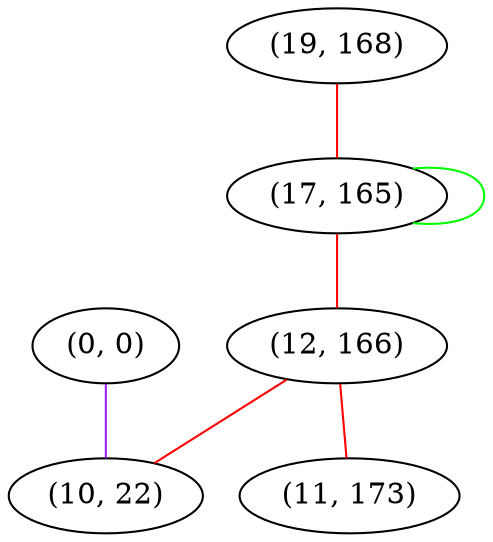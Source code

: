graph "" {
"(19, 168)";
"(17, 165)";
"(0, 0)";
"(12, 166)";
"(10, 22)";
"(11, 173)";
"(19, 168)" -- "(17, 165)"  [color=red, key=0, weight=1];
"(17, 165)" -- "(17, 165)"  [color=green, key=0, weight=2];
"(17, 165)" -- "(12, 166)"  [color=red, key=0, weight=1];
"(0, 0)" -- "(10, 22)"  [color=purple, key=0, weight=4];
"(12, 166)" -- "(10, 22)"  [color=red, key=0, weight=1];
"(12, 166)" -- "(11, 173)"  [color=red, key=0, weight=1];
}
